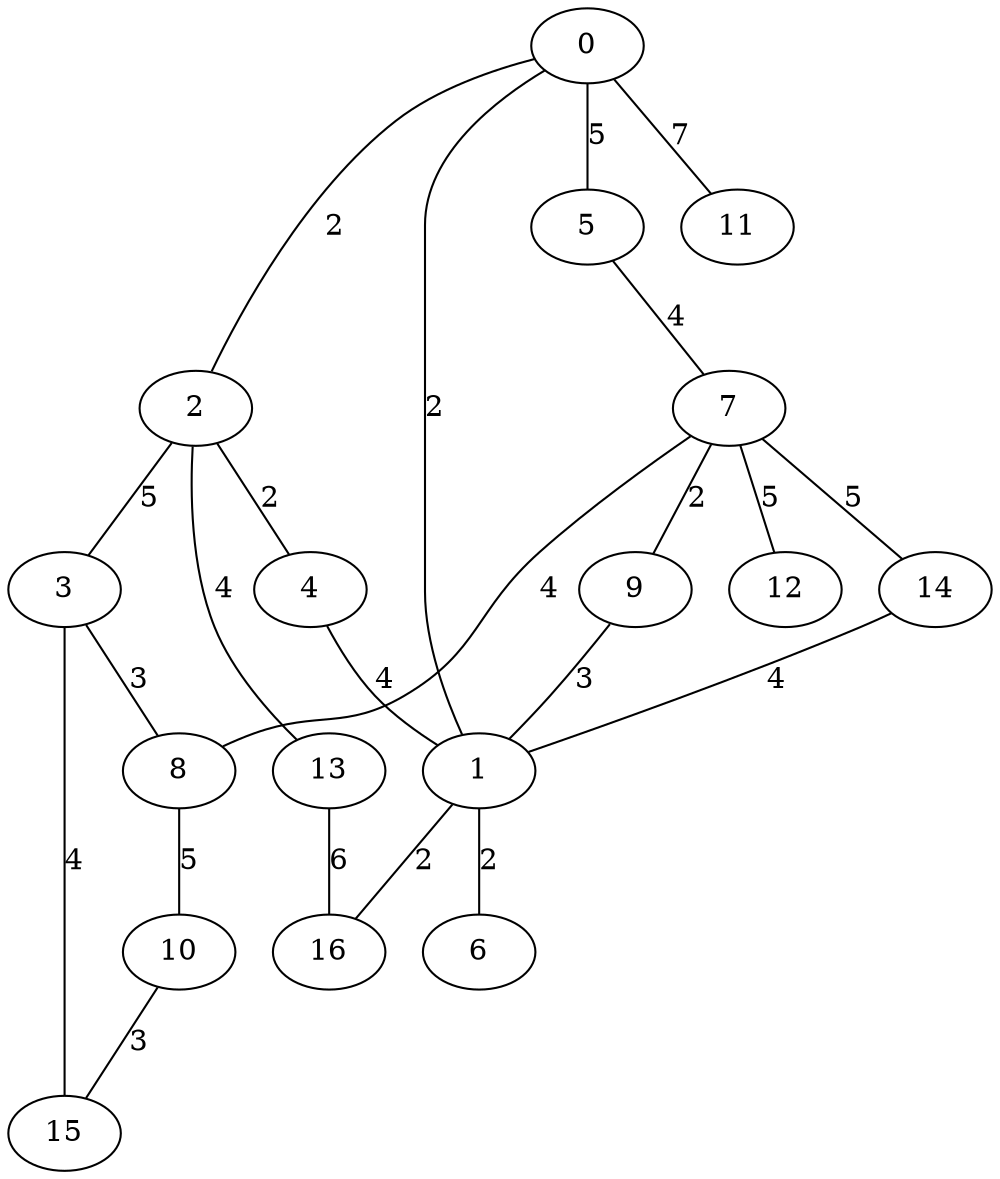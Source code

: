graph g {
  0 [ habit = 2, size = 420, x = 4, y = 6 ]
  1 [ habit = 4, size = 201, x = 3, y = 7 ]
  2 [ habit = 1, size = 115, x = 4, y = 3 ]
  3 [ habit = 6, size = 269, x = 7, y = 3 ]
  4 [ habit = 6, size = 239, x = 3, y = 4 ]
  5 [ habit = 6, size = 336, x = 6, y = 9 ]
  6 [ habit = 8, size = 416, x = 1, y = 8 ]
  7 [ habit = 6, size = 479, x = 7, y = 8 ]
  8 [ base = 2, habit = 3, size = 276, x = 8, y = 5 ]
  9 [ habit = 9, size = 89, x = 5, y = 7 ]
  10 [ habit = 8, size = 61, x = 10, y = 3 ]
  11 [ habit = 1, size = 474, x = 2, y = 10 ]
  12 [ habit = 5, size = 581, x = 9, y = 10 ]
  13 [ base = 1, habit = 7, size = 450, x = 2, y = 2 ]
  14 [ habit = 10, size = 355, x = 4, y = 9 ]
  15 [ habit = 2, size = 137, x = 9, y = 1 ]
  16 [ habit = 8, size = 320, x = 1, y = 5 ]

  0 -- 1 [ label = 2, weight = 2 ]
  0 -- 2 [ label = 2, weight = 2 ]
  0 -- 11 [ label = 7, weight = 7 ]
  0 -- 5 [ label = 5, weight = 5 ]
  1 -- 16 [ label = 2, weight = 2 ]
  1 -- 6 [ label = 2, weight = 2 ]
  2 -- 3 [ label = 5, weight = 5 ]
  2 -- 4 [ label = 2, weight = 2 ]
  2 -- 13 [ label = 4, weight = 4 ]
  3 -- 8 [ label = 3, weight = 3 ]
  4 -- 1 [ label = 4, weight = 4 ]
  5 -- 7 [ label = 4, weight = 4 ]
  7 -- 8 [ label = 4, weight = 4 ]
  7 -- 9 [ label = 2, weight = 2 ]
  7 -- 12 [ label = 5, weight = 5 ]
  7 -- 14 [ label = 5, weight = 5 ]
  8 -- 10 [ label = 5, weight = 5 ]
  9 -- 1 [ label = 3, weight = 3 ]
  10 -- 15 [ label = 3, weight = 3 ]
  13 -- 16 [ label = 6, weight = 6 ]
  14 -- 1 [ label = 4, weight = 4 ]
  15 -- 3 [ label = 4, weight = 4 ]
}
